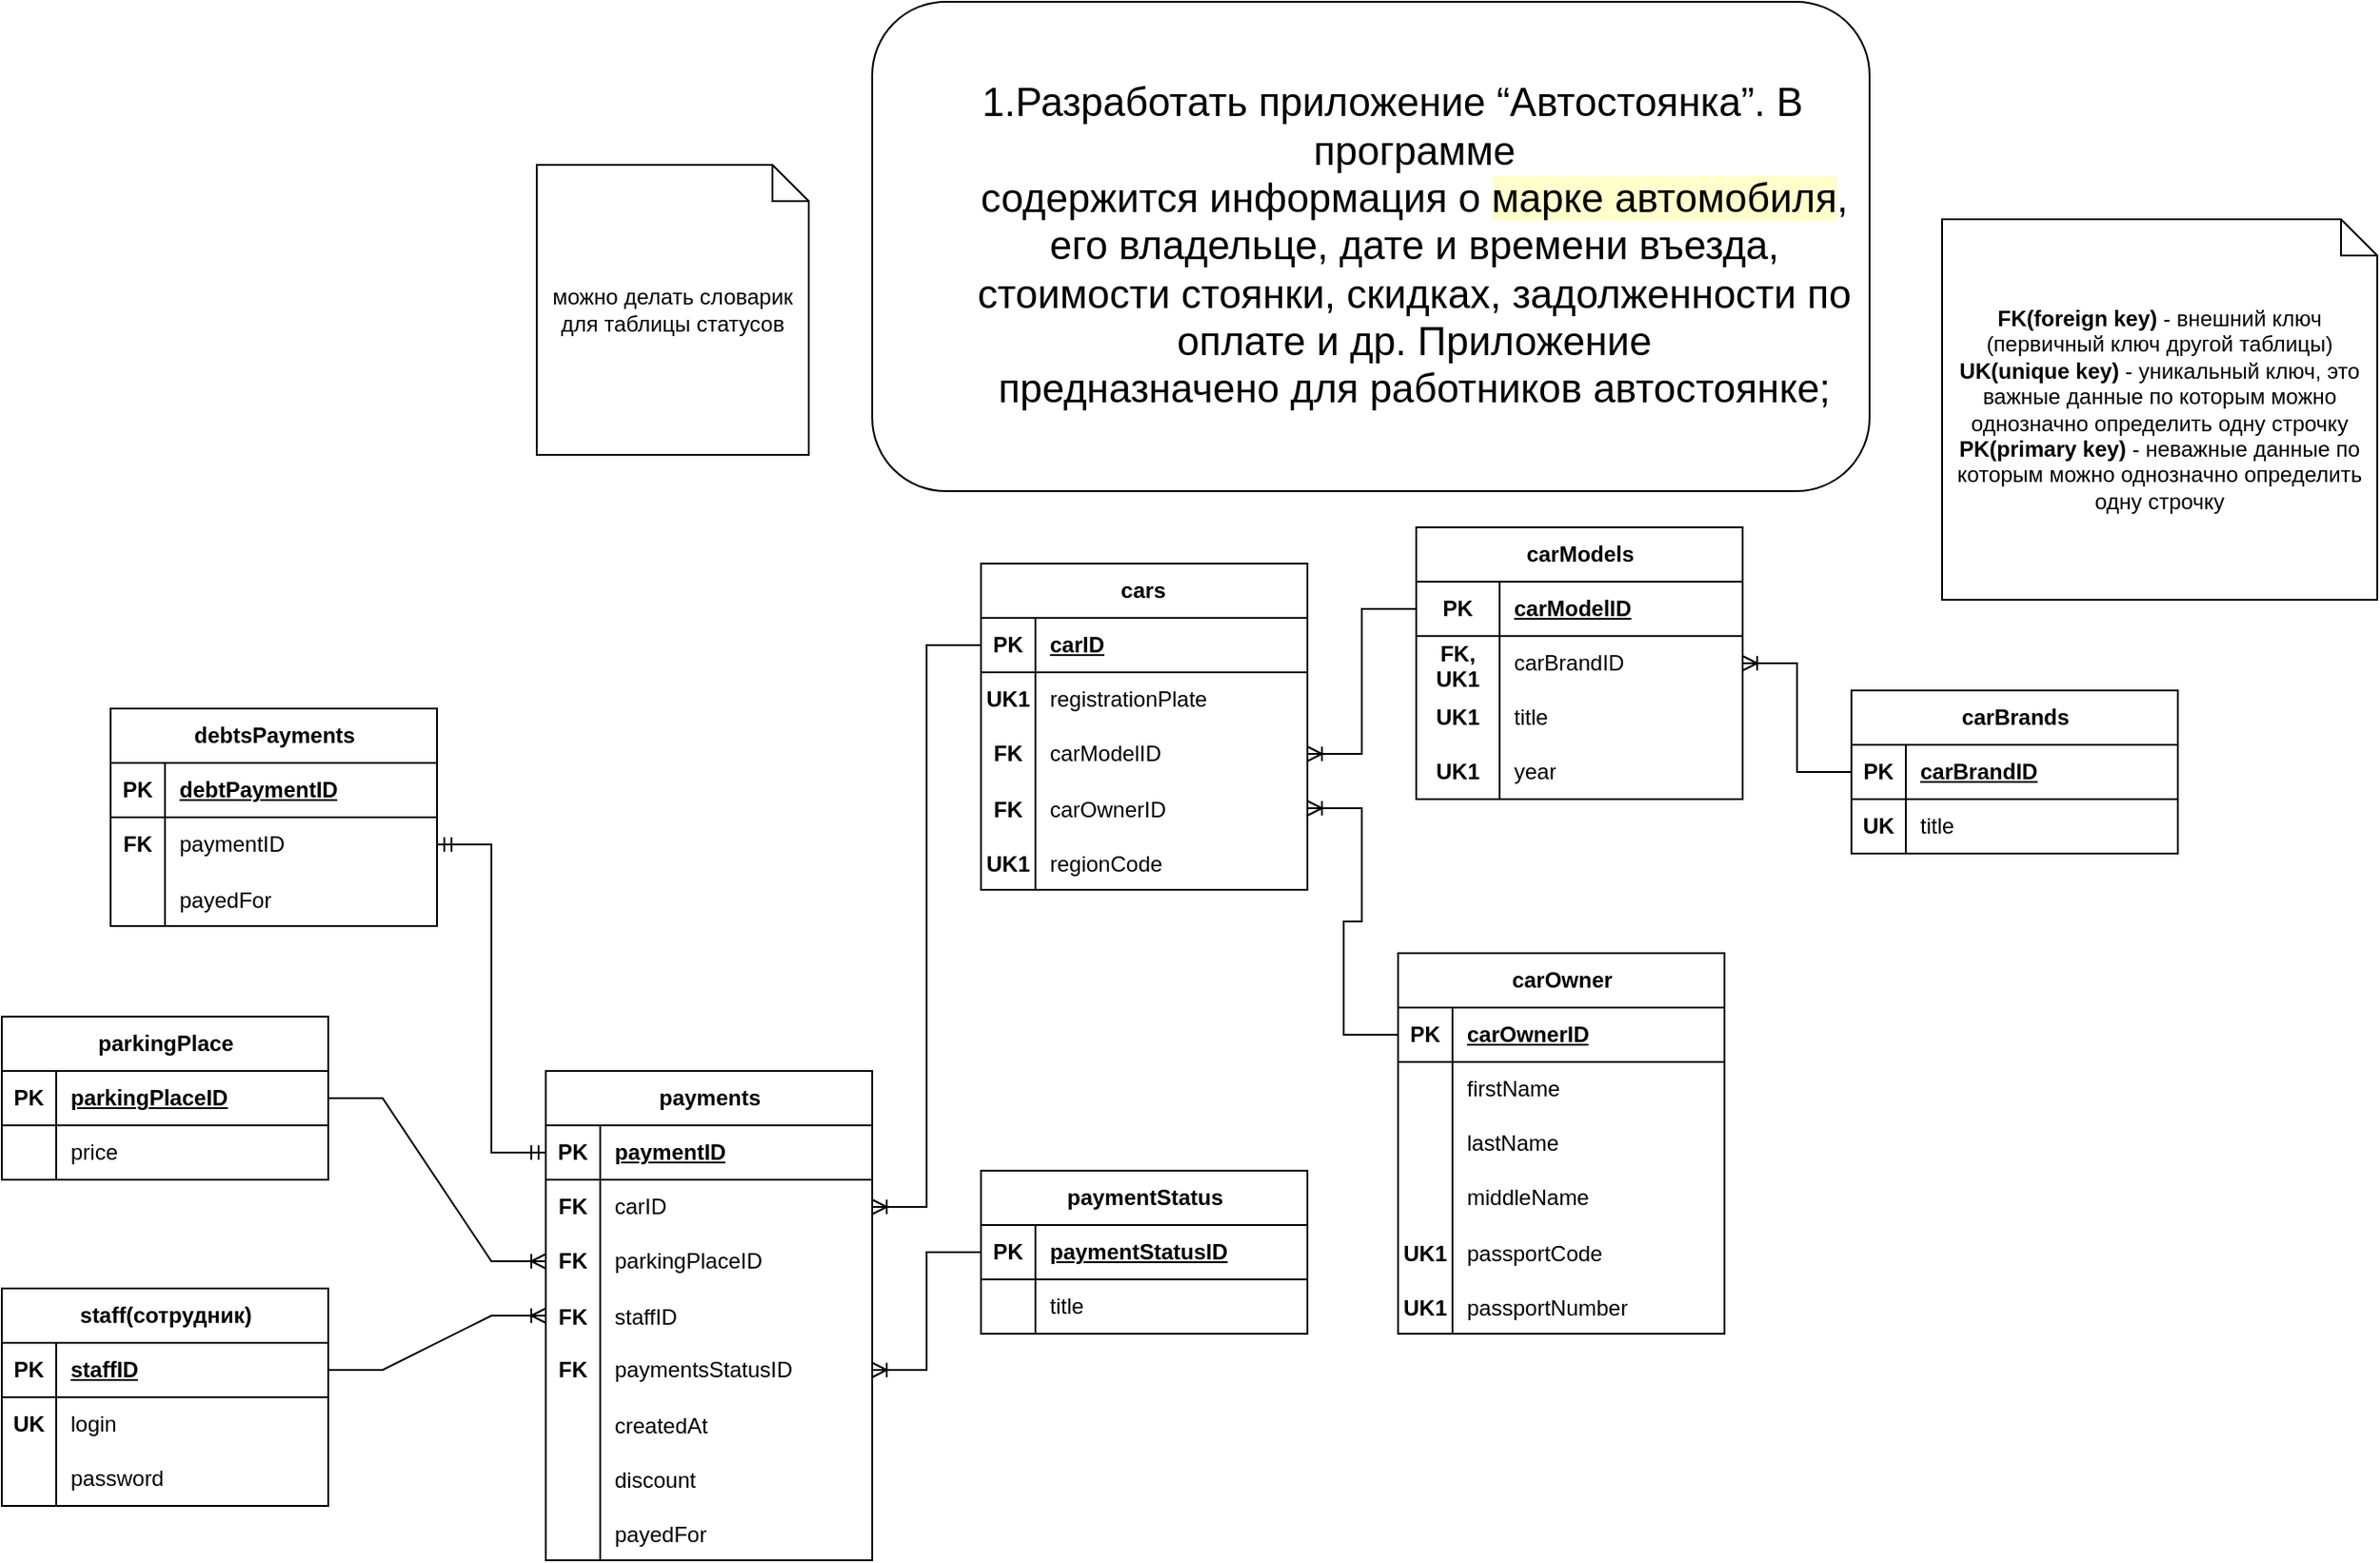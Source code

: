 <mxfile version="22.0.3" type="device">
  <diagram name="Page-1" id="e56a1550-8fbb-45ad-956c-1786394a9013">
    <mxGraphModel dx="1434" dy="1704" grid="1" gridSize="10" guides="1" tooltips="1" connect="1" arrows="1" fold="1" page="1" pageScale="1" pageWidth="1100" pageHeight="850" background="none" math="0" shadow="0">
      <root>
        <mxCell id="0" />
        <mxCell id="1" parent="0" />
        <mxCell id="kIcougJ5383hobVm4qqU-5" value="staff(сотрудник)" style="shape=table;startSize=30;container=1;collapsible=1;childLayout=tableLayout;fixedRows=1;rowLines=0;fontStyle=1;align=center;resizeLast=1;html=1;" vertex="1" parent="1">
          <mxGeometry x="70" y="610" width="180" height="120" as="geometry" />
        </mxCell>
        <mxCell id="kIcougJ5383hobVm4qqU-6" value="" style="shape=tableRow;horizontal=0;startSize=0;swimlaneHead=0;swimlaneBody=0;fillColor=none;collapsible=0;dropTarget=0;points=[[0,0.5],[1,0.5]];portConstraint=eastwest;top=0;left=0;right=0;bottom=1;" vertex="1" parent="kIcougJ5383hobVm4qqU-5">
          <mxGeometry y="30" width="180" height="30" as="geometry" />
        </mxCell>
        <mxCell id="kIcougJ5383hobVm4qqU-7" value="PK" style="shape=partialRectangle;connectable=0;fillColor=none;top=0;left=0;bottom=0;right=0;fontStyle=1;overflow=hidden;whiteSpace=wrap;html=1;" vertex="1" parent="kIcougJ5383hobVm4qqU-6">
          <mxGeometry width="30" height="30" as="geometry">
            <mxRectangle width="30" height="30" as="alternateBounds" />
          </mxGeometry>
        </mxCell>
        <mxCell id="kIcougJ5383hobVm4qqU-8" value="staffID" style="shape=partialRectangle;connectable=0;fillColor=none;top=0;left=0;bottom=0;right=0;align=left;spacingLeft=6;fontStyle=5;overflow=hidden;whiteSpace=wrap;html=1;" vertex="1" parent="kIcougJ5383hobVm4qqU-6">
          <mxGeometry x="30" width="150" height="30" as="geometry">
            <mxRectangle width="150" height="30" as="alternateBounds" />
          </mxGeometry>
        </mxCell>
        <mxCell id="kIcougJ5383hobVm4qqU-9" value="" style="shape=tableRow;horizontal=0;startSize=0;swimlaneHead=0;swimlaneBody=0;fillColor=none;collapsible=0;dropTarget=0;points=[[0,0.5],[1,0.5]];portConstraint=eastwest;top=0;left=0;right=0;bottom=0;" vertex="1" parent="kIcougJ5383hobVm4qqU-5">
          <mxGeometry y="60" width="180" height="30" as="geometry" />
        </mxCell>
        <mxCell id="kIcougJ5383hobVm4qqU-10" value="&lt;b&gt;UK&lt;/b&gt;" style="shape=partialRectangle;connectable=0;fillColor=none;top=0;left=0;bottom=0;right=0;editable=1;overflow=hidden;whiteSpace=wrap;html=1;" vertex="1" parent="kIcougJ5383hobVm4qqU-9">
          <mxGeometry width="30" height="30" as="geometry">
            <mxRectangle width="30" height="30" as="alternateBounds" />
          </mxGeometry>
        </mxCell>
        <mxCell id="kIcougJ5383hobVm4qqU-11" value="login&lt;br&gt;" style="shape=partialRectangle;connectable=0;fillColor=none;top=0;left=0;bottom=0;right=0;align=left;spacingLeft=6;overflow=hidden;whiteSpace=wrap;html=1;" vertex="1" parent="kIcougJ5383hobVm4qqU-9">
          <mxGeometry x="30" width="150" height="30" as="geometry">
            <mxRectangle width="150" height="30" as="alternateBounds" />
          </mxGeometry>
        </mxCell>
        <mxCell id="kIcougJ5383hobVm4qqU-15" value="" style="shape=tableRow;horizontal=0;startSize=0;swimlaneHead=0;swimlaneBody=0;fillColor=none;collapsible=0;dropTarget=0;points=[[0,0.5],[1,0.5]];portConstraint=eastwest;top=0;left=0;right=0;bottom=0;" vertex="1" parent="kIcougJ5383hobVm4qqU-5">
          <mxGeometry y="90" width="180" height="30" as="geometry" />
        </mxCell>
        <mxCell id="kIcougJ5383hobVm4qqU-16" value="" style="shape=partialRectangle;connectable=0;fillColor=none;top=0;left=0;bottom=0;right=0;editable=1;overflow=hidden;whiteSpace=wrap;html=1;" vertex="1" parent="kIcougJ5383hobVm4qqU-15">
          <mxGeometry width="30" height="30" as="geometry">
            <mxRectangle width="30" height="30" as="alternateBounds" />
          </mxGeometry>
        </mxCell>
        <mxCell id="kIcougJ5383hobVm4qqU-17" value="password" style="shape=partialRectangle;connectable=0;fillColor=none;top=0;left=0;bottom=0;right=0;align=left;spacingLeft=6;overflow=hidden;whiteSpace=wrap;html=1;" vertex="1" parent="kIcougJ5383hobVm4qqU-15">
          <mxGeometry x="30" width="150" height="30" as="geometry">
            <mxRectangle width="150" height="30" as="alternateBounds" />
          </mxGeometry>
        </mxCell>
        <mxCell id="kIcougJ5383hobVm4qqU-19" value="&lt;p style=&quot;margin-left: 36pt; text-indent: -18pt; font-size: 22px;&quot; class=&quot;MsoNormal&quot;&gt;1.&lt;span style=&quot;background-image: initial; background-position: initial; background-size: initial; background-repeat: initial; background-attachment: initial; background-origin: initial; background-clip: initial;&quot; lang=&quot;ru&quot;&gt;&lt;/span&gt;&lt;span style=&quot;background-image: initial; background-position: initial; background-size: initial; background-repeat: initial; background-attachment: initial; background-origin: initial; background-clip: initial;&quot; lang=&quot;ru&quot;&gt;Разработать приложение “Автостоянка”. В программе&lt;br&gt;содержится информация о &lt;span style=&quot;background-color: rgb(255, 255, 204);&quot;&gt;марке автомобиля&lt;/span&gt;, его владельце, дате и времени въезда,&lt;br&gt;стоимости стоянки, скидках, задолженности по оплате и др. Приложение&lt;br&gt;предназначено для работников автостоянке;&lt;/span&gt;&lt;/p&gt;" style="rounded=1;whiteSpace=wrap;html=1;fillColor=#FFFFFF;" vertex="1" parent="1">
          <mxGeometry x="550" y="-100" width="550" height="270" as="geometry" />
        </mxCell>
        <mxCell id="kIcougJ5383hobVm4qqU-20" value="cars&lt;span style=&quot;white-space: pre;&quot;&gt;&#x9;&lt;/span&gt;" style="shape=table;startSize=30;container=1;collapsible=1;childLayout=tableLayout;fixedRows=1;rowLines=0;fontStyle=1;align=center;resizeLast=1;html=1;" vertex="1" parent="1">
          <mxGeometry x="610" y="210" width="180" height="180" as="geometry" />
        </mxCell>
        <mxCell id="kIcougJ5383hobVm4qqU-21" value="" style="shape=tableRow;horizontal=0;startSize=0;swimlaneHead=0;swimlaneBody=0;fillColor=none;collapsible=0;dropTarget=0;points=[[0,0.5],[1,0.5]];portConstraint=eastwest;top=0;left=0;right=0;bottom=1;" vertex="1" parent="kIcougJ5383hobVm4qqU-20">
          <mxGeometry y="30" width="180" height="30" as="geometry" />
        </mxCell>
        <mxCell id="kIcougJ5383hobVm4qqU-22" value="PK" style="shape=partialRectangle;connectable=0;fillColor=none;top=0;left=0;bottom=0;right=0;fontStyle=1;overflow=hidden;whiteSpace=wrap;html=1;" vertex="1" parent="kIcougJ5383hobVm4qqU-21">
          <mxGeometry width="30" height="30" as="geometry">
            <mxRectangle width="30" height="30" as="alternateBounds" />
          </mxGeometry>
        </mxCell>
        <mxCell id="kIcougJ5383hobVm4qqU-23" value="carID&lt;span style=&quot;white-space: pre;&quot;&gt;&#x9;&lt;/span&gt;&lt;span style=&quot;white-space: pre;&quot;&gt;&#x9;&lt;/span&gt;&lt;span style=&quot;white-space: pre;&quot;&gt;&#x9;&lt;/span&gt;" style="shape=partialRectangle;connectable=0;fillColor=none;top=0;left=0;bottom=0;right=0;align=left;spacingLeft=6;fontStyle=5;overflow=hidden;whiteSpace=wrap;html=1;" vertex="1" parent="kIcougJ5383hobVm4qqU-21">
          <mxGeometry x="30" width="150" height="30" as="geometry">
            <mxRectangle width="150" height="30" as="alternateBounds" />
          </mxGeometry>
        </mxCell>
        <mxCell id="kIcougJ5383hobVm4qqU-24" value="" style="shape=tableRow;horizontal=0;startSize=0;swimlaneHead=0;swimlaneBody=0;fillColor=none;collapsible=0;dropTarget=0;points=[[0,0.5],[1,0.5]];portConstraint=eastwest;top=0;left=0;right=0;bottom=0;" vertex="1" parent="kIcougJ5383hobVm4qqU-20">
          <mxGeometry y="60" width="180" height="30" as="geometry" />
        </mxCell>
        <mxCell id="kIcougJ5383hobVm4qqU-25" value="UK1" style="shape=partialRectangle;connectable=0;fillColor=none;top=0;left=0;bottom=0;right=0;editable=1;overflow=hidden;whiteSpace=wrap;html=1;fontStyle=1" vertex="1" parent="kIcougJ5383hobVm4qqU-24">
          <mxGeometry width="30" height="30" as="geometry">
            <mxRectangle width="30" height="30" as="alternateBounds" />
          </mxGeometry>
        </mxCell>
        <mxCell id="kIcougJ5383hobVm4qqU-26" value="registrationPlate" style="shape=partialRectangle;connectable=0;fillColor=none;top=0;left=0;bottom=0;right=0;align=left;spacingLeft=6;overflow=hidden;whiteSpace=wrap;html=1;" vertex="1" parent="kIcougJ5383hobVm4qqU-24">
          <mxGeometry x="30" width="150" height="30" as="geometry">
            <mxRectangle width="150" height="30" as="alternateBounds" />
          </mxGeometry>
        </mxCell>
        <mxCell id="kIcougJ5383hobVm4qqU-27" value="" style="shape=tableRow;horizontal=0;startSize=0;swimlaneHead=0;swimlaneBody=0;fillColor=none;collapsible=0;dropTarget=0;points=[[0,0.5],[1,0.5]];portConstraint=eastwest;top=0;left=0;right=0;bottom=0;" vertex="1" parent="kIcougJ5383hobVm4qqU-20">
          <mxGeometry y="90" width="180" height="30" as="geometry" />
        </mxCell>
        <mxCell id="kIcougJ5383hobVm4qqU-28" value="&lt;b&gt;FK&lt;/b&gt;" style="shape=partialRectangle;connectable=0;fillColor=none;top=0;left=0;bottom=0;right=0;editable=1;overflow=hidden;whiteSpace=wrap;html=1;" vertex="1" parent="kIcougJ5383hobVm4qqU-27">
          <mxGeometry width="30" height="30" as="geometry">
            <mxRectangle width="30" height="30" as="alternateBounds" />
          </mxGeometry>
        </mxCell>
        <mxCell id="kIcougJ5383hobVm4qqU-29" value="carModelID" style="shape=partialRectangle;connectable=0;fillColor=none;top=0;left=0;bottom=0;right=0;align=left;spacingLeft=6;overflow=hidden;whiteSpace=wrap;html=1;" vertex="1" parent="kIcougJ5383hobVm4qqU-27">
          <mxGeometry x="30" width="150" height="30" as="geometry">
            <mxRectangle width="150" height="30" as="alternateBounds" />
          </mxGeometry>
        </mxCell>
        <mxCell id="kIcougJ5383hobVm4qqU-123" value="" style="shape=tableRow;horizontal=0;startSize=0;swimlaneHead=0;swimlaneBody=0;fillColor=none;collapsible=0;dropTarget=0;points=[[0,0.5],[1,0.5]];portConstraint=eastwest;top=0;left=0;right=0;bottom=0;" vertex="1" parent="kIcougJ5383hobVm4qqU-20">
          <mxGeometry y="120" width="180" height="30" as="geometry" />
        </mxCell>
        <mxCell id="kIcougJ5383hobVm4qqU-124" value="FK" style="shape=partialRectangle;connectable=0;fillColor=none;top=0;left=0;bottom=0;right=0;editable=1;overflow=hidden;fontStyle=1" vertex="1" parent="kIcougJ5383hobVm4qqU-123">
          <mxGeometry width="30" height="30" as="geometry">
            <mxRectangle width="30" height="30" as="alternateBounds" />
          </mxGeometry>
        </mxCell>
        <mxCell id="kIcougJ5383hobVm4qqU-125" value="carOwnerID" style="shape=partialRectangle;connectable=0;fillColor=none;top=0;left=0;bottom=0;right=0;align=left;spacingLeft=6;overflow=hidden;" vertex="1" parent="kIcougJ5383hobVm4qqU-123">
          <mxGeometry x="30" width="150" height="30" as="geometry">
            <mxRectangle width="150" height="30" as="alternateBounds" />
          </mxGeometry>
        </mxCell>
        <mxCell id="kIcougJ5383hobVm4qqU-273" value="" style="shape=tableRow;horizontal=0;startSize=0;swimlaneHead=0;swimlaneBody=0;fillColor=none;collapsible=0;dropTarget=0;points=[[0,0.5],[1,0.5]];portConstraint=eastwest;top=0;left=0;right=0;bottom=0;" vertex="1" parent="kIcougJ5383hobVm4qqU-20">
          <mxGeometry y="150" width="180" height="30" as="geometry" />
        </mxCell>
        <mxCell id="kIcougJ5383hobVm4qqU-274" value="UK1" style="shape=partialRectangle;connectable=0;fillColor=none;top=0;left=0;bottom=0;right=0;editable=1;overflow=hidden;fontStyle=1" vertex="1" parent="kIcougJ5383hobVm4qqU-273">
          <mxGeometry width="30" height="30" as="geometry">
            <mxRectangle width="30" height="30" as="alternateBounds" />
          </mxGeometry>
        </mxCell>
        <mxCell id="kIcougJ5383hobVm4qqU-275" value="regionCode" style="shape=partialRectangle;connectable=0;fillColor=none;top=0;left=0;bottom=0;right=0;align=left;spacingLeft=6;overflow=hidden;" vertex="1" parent="kIcougJ5383hobVm4qqU-273">
          <mxGeometry x="30" width="150" height="30" as="geometry">
            <mxRectangle width="150" height="30" as="alternateBounds" />
          </mxGeometry>
        </mxCell>
        <mxCell id="kIcougJ5383hobVm4qqU-33" value="carModels" style="shape=table;startSize=30;container=1;collapsible=1;childLayout=tableLayout;fixedRows=1;rowLines=0;fontStyle=1;align=center;resizeLast=1;html=1;" vertex="1" parent="1">
          <mxGeometry x="850" y="190" width="180" height="150" as="geometry" />
        </mxCell>
        <mxCell id="kIcougJ5383hobVm4qqU-34" value="" style="shape=tableRow;horizontal=0;startSize=0;swimlaneHead=0;swimlaneBody=0;fillColor=none;collapsible=0;dropTarget=0;points=[[0,0.5],[1,0.5]];portConstraint=eastwest;top=0;left=0;right=0;bottom=1;" vertex="1" parent="kIcougJ5383hobVm4qqU-33">
          <mxGeometry y="30" width="180" height="30" as="geometry" />
        </mxCell>
        <mxCell id="kIcougJ5383hobVm4qqU-35" value="PK" style="shape=partialRectangle;connectable=0;fillColor=none;top=0;left=0;bottom=0;right=0;fontStyle=1;overflow=hidden;whiteSpace=wrap;html=1;" vertex="1" parent="kIcougJ5383hobVm4qqU-34">
          <mxGeometry width="46.0" height="30" as="geometry">
            <mxRectangle width="46.0" height="30" as="alternateBounds" />
          </mxGeometry>
        </mxCell>
        <mxCell id="kIcougJ5383hobVm4qqU-36" value="carModelID" style="shape=partialRectangle;connectable=0;fillColor=none;top=0;left=0;bottom=0;right=0;align=left;spacingLeft=6;fontStyle=5;overflow=hidden;whiteSpace=wrap;html=1;" vertex="1" parent="kIcougJ5383hobVm4qqU-34">
          <mxGeometry x="46.0" width="134.0" height="30" as="geometry">
            <mxRectangle width="134.0" height="30" as="alternateBounds" />
          </mxGeometry>
        </mxCell>
        <mxCell id="kIcougJ5383hobVm4qqU-37" value="" style="shape=tableRow;horizontal=0;startSize=0;swimlaneHead=0;swimlaneBody=0;fillColor=none;collapsible=0;dropTarget=0;points=[[0,0.5],[1,0.5]];portConstraint=eastwest;top=0;left=0;right=0;bottom=0;" vertex="1" parent="kIcougJ5383hobVm4qqU-33">
          <mxGeometry y="60" width="180" height="30" as="geometry" />
        </mxCell>
        <mxCell id="kIcougJ5383hobVm4qqU-38" value="&lt;b&gt;FK, UK1&lt;/b&gt;" style="shape=partialRectangle;connectable=0;fillColor=none;top=0;left=0;bottom=0;right=0;editable=1;overflow=hidden;whiteSpace=wrap;html=1;" vertex="1" parent="kIcougJ5383hobVm4qqU-37">
          <mxGeometry width="46.0" height="30" as="geometry">
            <mxRectangle width="46.0" height="30" as="alternateBounds" />
          </mxGeometry>
        </mxCell>
        <mxCell id="kIcougJ5383hobVm4qqU-39" value="carBrandID" style="shape=partialRectangle;connectable=0;fillColor=none;top=0;left=0;bottom=0;right=0;align=left;spacingLeft=6;overflow=hidden;whiteSpace=wrap;html=1;" vertex="1" parent="kIcougJ5383hobVm4qqU-37">
          <mxGeometry x="46.0" width="134.0" height="30" as="geometry">
            <mxRectangle width="134.0" height="30" as="alternateBounds" />
          </mxGeometry>
        </mxCell>
        <mxCell id="kIcougJ5383hobVm4qqU-40" value="" style="shape=tableRow;horizontal=0;startSize=0;swimlaneHead=0;swimlaneBody=0;fillColor=none;collapsible=0;dropTarget=0;points=[[0,0.5],[1,0.5]];portConstraint=eastwest;top=0;left=0;right=0;bottom=0;" vertex="1" parent="kIcougJ5383hobVm4qqU-33">
          <mxGeometry y="90" width="180" height="30" as="geometry" />
        </mxCell>
        <mxCell id="kIcougJ5383hobVm4qqU-41" value="&lt;b&gt;UK1&lt;/b&gt;" style="shape=partialRectangle;connectable=0;fillColor=none;top=0;left=0;bottom=0;right=0;editable=1;overflow=hidden;whiteSpace=wrap;html=1;" vertex="1" parent="kIcougJ5383hobVm4qqU-40">
          <mxGeometry width="46.0" height="30" as="geometry">
            <mxRectangle width="46.0" height="30" as="alternateBounds" />
          </mxGeometry>
        </mxCell>
        <mxCell id="kIcougJ5383hobVm4qqU-42" value="title" style="shape=partialRectangle;connectable=0;fillColor=none;top=0;left=0;bottom=0;right=0;align=left;spacingLeft=6;overflow=hidden;whiteSpace=wrap;html=1;" vertex="1" parent="kIcougJ5383hobVm4qqU-40">
          <mxGeometry x="46.0" width="134.0" height="30" as="geometry">
            <mxRectangle width="134.0" height="30" as="alternateBounds" />
          </mxGeometry>
        </mxCell>
        <mxCell id="kIcougJ5383hobVm4qqU-43" value="" style="shape=tableRow;horizontal=0;startSize=0;swimlaneHead=0;swimlaneBody=0;fillColor=none;collapsible=0;dropTarget=0;points=[[0,0.5],[1,0.5]];portConstraint=eastwest;top=0;left=0;right=0;bottom=0;" vertex="1" parent="kIcougJ5383hobVm4qqU-33">
          <mxGeometry y="120" width="180" height="30" as="geometry" />
        </mxCell>
        <mxCell id="kIcougJ5383hobVm4qqU-44" value="&lt;b&gt;UK1&lt;/b&gt;" style="shape=partialRectangle;connectable=0;fillColor=none;top=0;left=0;bottom=0;right=0;editable=1;overflow=hidden;whiteSpace=wrap;html=1;" vertex="1" parent="kIcougJ5383hobVm4qqU-43">
          <mxGeometry width="46.0" height="30" as="geometry">
            <mxRectangle width="46.0" height="30" as="alternateBounds" />
          </mxGeometry>
        </mxCell>
        <mxCell id="kIcougJ5383hobVm4qqU-45" value="year" style="shape=partialRectangle;connectable=0;fillColor=none;top=0;left=0;bottom=0;right=0;align=left;spacingLeft=6;overflow=hidden;whiteSpace=wrap;html=1;" vertex="1" parent="kIcougJ5383hobVm4qqU-43">
          <mxGeometry x="46.0" width="134.0" height="30" as="geometry">
            <mxRectangle width="134.0" height="30" as="alternateBounds" />
          </mxGeometry>
        </mxCell>
        <mxCell id="kIcougJ5383hobVm4qqU-46" value="carBrands" style="shape=table;startSize=30;container=1;collapsible=1;childLayout=tableLayout;fixedRows=1;rowLines=0;fontStyle=1;align=center;resizeLast=1;html=1;" vertex="1" parent="1">
          <mxGeometry x="1090" y="280" width="180" height="90" as="geometry" />
        </mxCell>
        <mxCell id="kIcougJ5383hobVm4qqU-47" value="" style="shape=tableRow;horizontal=0;startSize=0;swimlaneHead=0;swimlaneBody=0;fillColor=none;collapsible=0;dropTarget=0;points=[[0,0.5],[1,0.5]];portConstraint=eastwest;top=0;left=0;right=0;bottom=1;" vertex="1" parent="kIcougJ5383hobVm4qqU-46">
          <mxGeometry y="30" width="180" height="30" as="geometry" />
        </mxCell>
        <mxCell id="kIcougJ5383hobVm4qqU-48" value="PK" style="shape=partialRectangle;connectable=0;fillColor=none;top=0;left=0;bottom=0;right=0;fontStyle=1;overflow=hidden;whiteSpace=wrap;html=1;" vertex="1" parent="kIcougJ5383hobVm4qqU-47">
          <mxGeometry width="30" height="30" as="geometry">
            <mxRectangle width="30" height="30" as="alternateBounds" />
          </mxGeometry>
        </mxCell>
        <mxCell id="kIcougJ5383hobVm4qqU-49" value="carBrandID" style="shape=partialRectangle;connectable=0;fillColor=none;top=0;left=0;bottom=0;right=0;align=left;spacingLeft=6;fontStyle=5;overflow=hidden;whiteSpace=wrap;html=1;" vertex="1" parent="kIcougJ5383hobVm4qqU-47">
          <mxGeometry x="30" width="150" height="30" as="geometry">
            <mxRectangle width="150" height="30" as="alternateBounds" />
          </mxGeometry>
        </mxCell>
        <mxCell id="kIcougJ5383hobVm4qqU-50" value="" style="shape=tableRow;horizontal=0;startSize=0;swimlaneHead=0;swimlaneBody=0;fillColor=none;collapsible=0;dropTarget=0;points=[[0,0.5],[1,0.5]];portConstraint=eastwest;top=0;left=0;right=0;bottom=0;" vertex="1" parent="kIcougJ5383hobVm4qqU-46">
          <mxGeometry y="60" width="180" height="30" as="geometry" />
        </mxCell>
        <mxCell id="kIcougJ5383hobVm4qqU-51" value="&lt;b&gt;UK&lt;/b&gt;" style="shape=partialRectangle;connectable=0;fillColor=none;top=0;left=0;bottom=0;right=0;editable=1;overflow=hidden;whiteSpace=wrap;html=1;" vertex="1" parent="kIcougJ5383hobVm4qqU-50">
          <mxGeometry width="30" height="30" as="geometry">
            <mxRectangle width="30" height="30" as="alternateBounds" />
          </mxGeometry>
        </mxCell>
        <mxCell id="kIcougJ5383hobVm4qqU-52" value="title" style="shape=partialRectangle;connectable=0;fillColor=none;top=0;left=0;bottom=0;right=0;align=left;spacingLeft=6;overflow=hidden;whiteSpace=wrap;html=1;" vertex="1" parent="kIcougJ5383hobVm4qqU-50">
          <mxGeometry x="30" width="150" height="30" as="geometry">
            <mxRectangle width="150" height="30" as="alternateBounds" />
          </mxGeometry>
        </mxCell>
        <mxCell id="kIcougJ5383hobVm4qqU-63" value="" style="edgeStyle=entityRelationEdgeStyle;fontSize=12;html=1;endArrow=ERoneToMany;rounded=0;exitX=0;exitY=0.5;exitDx=0;exitDy=0;entryX=1;entryY=0.5;entryDx=0;entryDy=0;" edge="1" parent="1" source="kIcougJ5383hobVm4qqU-47" target="kIcougJ5383hobVm4qqU-37">
          <mxGeometry width="100" height="100" relative="1" as="geometry">
            <mxPoint x="1010" y="370" as="sourcePoint" />
            <mxPoint x="930" y="600" as="targetPoint" />
            <Array as="points">
              <mxPoint x="1080" y="720" />
              <mxPoint x="950" y="430" />
              <mxPoint x="1000" y="445" />
              <mxPoint x="960" y="425" />
              <mxPoint x="990" y="425" />
            </Array>
          </mxGeometry>
        </mxCell>
        <mxCell id="kIcougJ5383hobVm4qqU-64" value="" style="edgeStyle=entityRelationEdgeStyle;fontSize=12;html=1;endArrow=ERoneToMany;rounded=0;entryX=1;entryY=0.5;entryDx=0;entryDy=0;exitX=0;exitY=0.5;exitDx=0;exitDy=0;" edge="1" parent="1" source="kIcougJ5383hobVm4qqU-34" target="kIcougJ5383hobVm4qqU-27">
          <mxGeometry width="100" height="100" relative="1" as="geometry">
            <mxPoint x="770" y="370" as="sourcePoint" />
            <mxPoint x="870" y="270" as="targetPoint" />
          </mxGeometry>
        </mxCell>
        <mxCell id="kIcougJ5383hobVm4qqU-65" value="carOwner" style="shape=table;startSize=30;container=1;collapsible=1;childLayout=tableLayout;fixedRows=1;rowLines=0;fontStyle=1;align=center;resizeLast=1;html=1;" vertex="1" parent="1">
          <mxGeometry x="840" y="425" width="180" height="210" as="geometry" />
        </mxCell>
        <mxCell id="kIcougJ5383hobVm4qqU-66" value="" style="shape=tableRow;horizontal=0;startSize=0;swimlaneHead=0;swimlaneBody=0;fillColor=none;collapsible=0;dropTarget=0;points=[[0,0.5],[1,0.5]];portConstraint=eastwest;top=0;left=0;right=0;bottom=1;" vertex="1" parent="kIcougJ5383hobVm4qqU-65">
          <mxGeometry y="30" width="180" height="30" as="geometry" />
        </mxCell>
        <mxCell id="kIcougJ5383hobVm4qqU-67" value="PK" style="shape=partialRectangle;connectable=0;fillColor=none;top=0;left=0;bottom=0;right=0;fontStyle=1;overflow=hidden;whiteSpace=wrap;html=1;" vertex="1" parent="kIcougJ5383hobVm4qqU-66">
          <mxGeometry width="30" height="30" as="geometry">
            <mxRectangle width="30" height="30" as="alternateBounds" />
          </mxGeometry>
        </mxCell>
        <mxCell id="kIcougJ5383hobVm4qqU-68" value="carOwnerID" style="shape=partialRectangle;connectable=0;fillColor=none;top=0;left=0;bottom=0;right=0;align=left;spacingLeft=6;fontStyle=5;overflow=hidden;whiteSpace=wrap;html=1;" vertex="1" parent="kIcougJ5383hobVm4qqU-66">
          <mxGeometry x="30" width="150" height="30" as="geometry">
            <mxRectangle width="150" height="30" as="alternateBounds" />
          </mxGeometry>
        </mxCell>
        <mxCell id="kIcougJ5383hobVm4qqU-69" value="" style="shape=tableRow;horizontal=0;startSize=0;swimlaneHead=0;swimlaneBody=0;fillColor=none;collapsible=0;dropTarget=0;points=[[0,0.5],[1,0.5]];portConstraint=eastwest;top=0;left=0;right=0;bottom=0;" vertex="1" parent="kIcougJ5383hobVm4qqU-65">
          <mxGeometry y="60" width="180" height="30" as="geometry" />
        </mxCell>
        <mxCell id="kIcougJ5383hobVm4qqU-70" value="" style="shape=partialRectangle;connectable=0;fillColor=none;top=0;left=0;bottom=0;right=0;editable=1;overflow=hidden;whiteSpace=wrap;html=1;" vertex="1" parent="kIcougJ5383hobVm4qqU-69">
          <mxGeometry width="30" height="30" as="geometry">
            <mxRectangle width="30" height="30" as="alternateBounds" />
          </mxGeometry>
        </mxCell>
        <mxCell id="kIcougJ5383hobVm4qqU-71" value="firstName" style="shape=partialRectangle;connectable=0;fillColor=none;top=0;left=0;bottom=0;right=0;align=left;spacingLeft=6;overflow=hidden;whiteSpace=wrap;html=1;" vertex="1" parent="kIcougJ5383hobVm4qqU-69">
          <mxGeometry x="30" width="150" height="30" as="geometry">
            <mxRectangle width="150" height="30" as="alternateBounds" />
          </mxGeometry>
        </mxCell>
        <mxCell id="kIcougJ5383hobVm4qqU-72" value="" style="shape=tableRow;horizontal=0;startSize=0;swimlaneHead=0;swimlaneBody=0;fillColor=none;collapsible=0;dropTarget=0;points=[[0,0.5],[1,0.5]];portConstraint=eastwest;top=0;left=0;right=0;bottom=0;" vertex="1" parent="kIcougJ5383hobVm4qqU-65">
          <mxGeometry y="90" width="180" height="30" as="geometry" />
        </mxCell>
        <mxCell id="kIcougJ5383hobVm4qqU-73" value="" style="shape=partialRectangle;connectable=0;fillColor=none;top=0;left=0;bottom=0;right=0;editable=1;overflow=hidden;whiteSpace=wrap;html=1;" vertex="1" parent="kIcougJ5383hobVm4qqU-72">
          <mxGeometry width="30" height="30" as="geometry">
            <mxRectangle width="30" height="30" as="alternateBounds" />
          </mxGeometry>
        </mxCell>
        <mxCell id="kIcougJ5383hobVm4qqU-74" value="lastName" style="shape=partialRectangle;connectable=0;fillColor=none;top=0;left=0;bottom=0;right=0;align=left;spacingLeft=6;overflow=hidden;whiteSpace=wrap;html=1;" vertex="1" parent="kIcougJ5383hobVm4qqU-72">
          <mxGeometry x="30" width="150" height="30" as="geometry">
            <mxRectangle width="150" height="30" as="alternateBounds" />
          </mxGeometry>
        </mxCell>
        <mxCell id="kIcougJ5383hobVm4qqU-75" value="" style="shape=tableRow;horizontal=0;startSize=0;swimlaneHead=0;swimlaneBody=0;fillColor=none;collapsible=0;dropTarget=0;points=[[0,0.5],[1,0.5]];portConstraint=eastwest;top=0;left=0;right=0;bottom=0;" vertex="1" parent="kIcougJ5383hobVm4qqU-65">
          <mxGeometry y="120" width="180" height="30" as="geometry" />
        </mxCell>
        <mxCell id="kIcougJ5383hobVm4qqU-76" value="" style="shape=partialRectangle;connectable=0;fillColor=none;top=0;left=0;bottom=0;right=0;editable=1;overflow=hidden;whiteSpace=wrap;html=1;" vertex="1" parent="kIcougJ5383hobVm4qqU-75">
          <mxGeometry width="30" height="30" as="geometry">
            <mxRectangle width="30" height="30" as="alternateBounds" />
          </mxGeometry>
        </mxCell>
        <mxCell id="kIcougJ5383hobVm4qqU-77" value="middleName" style="shape=partialRectangle;connectable=0;fillColor=none;top=0;left=0;bottom=0;right=0;align=left;spacingLeft=6;overflow=hidden;whiteSpace=wrap;html=1;" vertex="1" parent="kIcougJ5383hobVm4qqU-75">
          <mxGeometry x="30" width="150" height="30" as="geometry">
            <mxRectangle width="150" height="30" as="alternateBounds" />
          </mxGeometry>
        </mxCell>
        <mxCell id="kIcougJ5383hobVm4qqU-84" value="" style="shape=tableRow;horizontal=0;startSize=0;swimlaneHead=0;swimlaneBody=0;fillColor=none;collapsible=0;dropTarget=0;points=[[0,0.5],[1,0.5]];portConstraint=eastwest;top=0;left=0;right=0;bottom=0;" vertex="1" parent="kIcougJ5383hobVm4qqU-65">
          <mxGeometry y="150" width="180" height="30" as="geometry" />
        </mxCell>
        <mxCell id="kIcougJ5383hobVm4qqU-85" value="UK1" style="shape=partialRectangle;connectable=0;fillColor=none;top=0;left=0;bottom=0;right=0;editable=1;overflow=hidden;fontStyle=1" vertex="1" parent="kIcougJ5383hobVm4qqU-84">
          <mxGeometry width="30" height="30" as="geometry">
            <mxRectangle width="30" height="30" as="alternateBounds" />
          </mxGeometry>
        </mxCell>
        <mxCell id="kIcougJ5383hobVm4qqU-86" value="passportCode" style="shape=partialRectangle;connectable=0;fillColor=none;top=0;left=0;bottom=0;right=0;align=left;spacingLeft=6;overflow=hidden;" vertex="1" parent="kIcougJ5383hobVm4qqU-84">
          <mxGeometry x="30" width="150" height="30" as="geometry">
            <mxRectangle width="150" height="30" as="alternateBounds" />
          </mxGeometry>
        </mxCell>
        <mxCell id="kIcougJ5383hobVm4qqU-119" value="" style="shape=tableRow;horizontal=0;startSize=0;swimlaneHead=0;swimlaneBody=0;fillColor=none;collapsible=0;dropTarget=0;points=[[0,0.5],[1,0.5]];portConstraint=eastwest;top=0;left=0;right=0;bottom=0;" vertex="1" parent="kIcougJ5383hobVm4qqU-65">
          <mxGeometry y="180" width="180" height="30" as="geometry" />
        </mxCell>
        <mxCell id="kIcougJ5383hobVm4qqU-120" value="UK1" style="shape=partialRectangle;connectable=0;fillColor=none;top=0;left=0;bottom=0;right=0;editable=1;overflow=hidden;fontStyle=1" vertex="1" parent="kIcougJ5383hobVm4qqU-119">
          <mxGeometry width="30" height="30" as="geometry">
            <mxRectangle width="30" height="30" as="alternateBounds" />
          </mxGeometry>
        </mxCell>
        <mxCell id="kIcougJ5383hobVm4qqU-121" value="passportNumber" style="shape=partialRectangle;connectable=0;fillColor=none;top=0;left=0;bottom=0;right=0;align=left;spacingLeft=6;overflow=hidden;" vertex="1" parent="kIcougJ5383hobVm4qqU-119">
          <mxGeometry x="30" width="150" height="30" as="geometry">
            <mxRectangle width="150" height="30" as="alternateBounds" />
          </mxGeometry>
        </mxCell>
        <mxCell id="kIcougJ5383hobVm4qqU-126" value="&lt;b&gt;FK(foreign key)&amp;nbsp;&lt;/b&gt;- внешний ключ (первичный ключ другой таблицы)&lt;br&gt;&lt;b&gt;UK(unique key)&amp;nbsp;&lt;/b&gt;- уникальный ключ, это важные данные по которым можно однозначно определить одну строчку&lt;br&gt;&lt;b&gt;PK(primary key)&amp;nbsp;&lt;/b&gt;- неважные данные по которым можно однозначно определить одну строчку" style="shape=note;size=20;whiteSpace=wrap;html=1;" vertex="1" parent="1">
          <mxGeometry x="1140" y="20" width="240" height="210" as="geometry" />
        </mxCell>
        <mxCell id="kIcougJ5383hobVm4qqU-128" value="" style="edgeStyle=entityRelationEdgeStyle;fontSize=12;html=1;endArrow=ERoneToMany;rounded=0;entryX=1;entryY=0.5;entryDx=0;entryDy=0;" edge="1" parent="1" source="kIcougJ5383hobVm4qqU-66" target="kIcougJ5383hobVm4qqU-123">
          <mxGeometry width="100" height="100" relative="1" as="geometry">
            <mxPoint x="520" y="590" as="sourcePoint" />
            <mxPoint x="620" y="490" as="targetPoint" />
          </mxGeometry>
        </mxCell>
        <mxCell id="kIcougJ5383hobVm4qqU-132" value="parkingPlace" style="shape=table;startSize=30;container=1;collapsible=1;childLayout=tableLayout;fixedRows=1;rowLines=0;fontStyle=1;align=center;resizeLast=1;html=1;" vertex="1" parent="1">
          <mxGeometry x="70" y="460" width="180" height="90" as="geometry" />
        </mxCell>
        <mxCell id="kIcougJ5383hobVm4qqU-133" value="" style="shape=tableRow;horizontal=0;startSize=0;swimlaneHead=0;swimlaneBody=0;fillColor=none;collapsible=0;dropTarget=0;points=[[0,0.5],[1,0.5]];portConstraint=eastwest;top=0;left=0;right=0;bottom=1;" vertex="1" parent="kIcougJ5383hobVm4qqU-132">
          <mxGeometry y="30" width="180" height="30" as="geometry" />
        </mxCell>
        <mxCell id="kIcougJ5383hobVm4qqU-134" value="PK" style="shape=partialRectangle;connectable=0;fillColor=none;top=0;left=0;bottom=0;right=0;fontStyle=1;overflow=hidden;whiteSpace=wrap;html=1;" vertex="1" parent="kIcougJ5383hobVm4qqU-133">
          <mxGeometry width="30" height="30" as="geometry">
            <mxRectangle width="30" height="30" as="alternateBounds" />
          </mxGeometry>
        </mxCell>
        <mxCell id="kIcougJ5383hobVm4qqU-135" value="parkingPlaceID" style="shape=partialRectangle;connectable=0;fillColor=none;top=0;left=0;bottom=0;right=0;align=left;spacingLeft=6;fontStyle=5;overflow=hidden;whiteSpace=wrap;html=1;" vertex="1" parent="kIcougJ5383hobVm4qqU-133">
          <mxGeometry x="30" width="150" height="30" as="geometry">
            <mxRectangle width="150" height="30" as="alternateBounds" />
          </mxGeometry>
        </mxCell>
        <mxCell id="kIcougJ5383hobVm4qqU-136" value="" style="shape=tableRow;horizontal=0;startSize=0;swimlaneHead=0;swimlaneBody=0;fillColor=none;collapsible=0;dropTarget=0;points=[[0,0.5],[1,0.5]];portConstraint=eastwest;top=0;left=0;right=0;bottom=0;" vertex="1" parent="kIcougJ5383hobVm4qqU-132">
          <mxGeometry y="60" width="180" height="30" as="geometry" />
        </mxCell>
        <mxCell id="kIcougJ5383hobVm4qqU-137" value="" style="shape=partialRectangle;connectable=0;fillColor=none;top=0;left=0;bottom=0;right=0;editable=1;overflow=hidden;whiteSpace=wrap;html=1;" vertex="1" parent="kIcougJ5383hobVm4qqU-136">
          <mxGeometry width="30" height="30" as="geometry">
            <mxRectangle width="30" height="30" as="alternateBounds" />
          </mxGeometry>
        </mxCell>
        <mxCell id="kIcougJ5383hobVm4qqU-138" value="price" style="shape=partialRectangle;connectable=0;fillColor=none;top=0;left=0;bottom=0;right=0;align=left;spacingLeft=6;overflow=hidden;whiteSpace=wrap;html=1;" vertex="1" parent="kIcougJ5383hobVm4qqU-136">
          <mxGeometry x="30" width="150" height="30" as="geometry">
            <mxRectangle width="150" height="30" as="alternateBounds" />
          </mxGeometry>
        </mxCell>
        <mxCell id="kIcougJ5383hobVm4qqU-161" value="paymentStatus" style="shape=table;startSize=30;container=1;collapsible=1;childLayout=tableLayout;fixedRows=1;rowLines=0;fontStyle=1;align=center;resizeLast=1;html=1;" vertex="1" parent="1">
          <mxGeometry x="610" y="545" width="180" height="90" as="geometry" />
        </mxCell>
        <mxCell id="kIcougJ5383hobVm4qqU-162" value="" style="shape=tableRow;horizontal=0;startSize=0;swimlaneHead=0;swimlaneBody=0;fillColor=none;collapsible=0;dropTarget=0;points=[[0,0.5],[1,0.5]];portConstraint=eastwest;top=0;left=0;right=0;bottom=1;" vertex="1" parent="kIcougJ5383hobVm4qqU-161">
          <mxGeometry y="30" width="180" height="30" as="geometry" />
        </mxCell>
        <mxCell id="kIcougJ5383hobVm4qqU-163" value="PK" style="shape=partialRectangle;connectable=0;fillColor=none;top=0;left=0;bottom=0;right=0;fontStyle=1;overflow=hidden;whiteSpace=wrap;html=1;" vertex="1" parent="kIcougJ5383hobVm4qqU-162">
          <mxGeometry width="30" height="30" as="geometry">
            <mxRectangle width="30" height="30" as="alternateBounds" />
          </mxGeometry>
        </mxCell>
        <mxCell id="kIcougJ5383hobVm4qqU-164" value="paymentStatusID" style="shape=partialRectangle;connectable=0;fillColor=none;top=0;left=0;bottom=0;right=0;align=left;spacingLeft=6;fontStyle=5;overflow=hidden;whiteSpace=wrap;html=1;" vertex="1" parent="kIcougJ5383hobVm4qqU-162">
          <mxGeometry x="30" width="150" height="30" as="geometry">
            <mxRectangle width="150" height="30" as="alternateBounds" />
          </mxGeometry>
        </mxCell>
        <mxCell id="kIcougJ5383hobVm4qqU-165" value="" style="shape=tableRow;horizontal=0;startSize=0;swimlaneHead=0;swimlaneBody=0;fillColor=none;collapsible=0;dropTarget=0;points=[[0,0.5],[1,0.5]];portConstraint=eastwest;top=0;left=0;right=0;bottom=0;" vertex="1" parent="kIcougJ5383hobVm4qqU-161">
          <mxGeometry y="60" width="180" height="30" as="geometry" />
        </mxCell>
        <mxCell id="kIcougJ5383hobVm4qqU-166" value="" style="shape=partialRectangle;connectable=0;fillColor=none;top=0;left=0;bottom=0;right=0;editable=1;overflow=hidden;whiteSpace=wrap;html=1;" vertex="1" parent="kIcougJ5383hobVm4qqU-165">
          <mxGeometry width="30" height="30" as="geometry">
            <mxRectangle width="30" height="30" as="alternateBounds" />
          </mxGeometry>
        </mxCell>
        <mxCell id="kIcougJ5383hobVm4qqU-167" value="title" style="shape=partialRectangle;connectable=0;fillColor=none;top=0;left=0;bottom=0;right=0;align=left;spacingLeft=6;overflow=hidden;whiteSpace=wrap;html=1;" vertex="1" parent="kIcougJ5383hobVm4qqU-165">
          <mxGeometry x="30" width="150" height="30" as="geometry">
            <mxRectangle width="150" height="30" as="alternateBounds" />
          </mxGeometry>
        </mxCell>
        <mxCell id="kIcougJ5383hobVm4qqU-174" value="" style="edgeStyle=entityRelationEdgeStyle;fontSize=12;html=1;endArrow=ERoneToMany;rounded=0;exitX=1;exitY=0.5;exitDx=0;exitDy=0;entryX=0;entryY=0.5;entryDx=0;entryDy=0;" edge="1" parent="1" source="kIcougJ5383hobVm4qqU-133" target="kIcougJ5383hobVm4qqU-193">
          <mxGeometry width="100" height="100" relative="1" as="geometry">
            <mxPoint x="880" y="635" as="sourcePoint" />
            <mxPoint x="700" y="475.0" as="targetPoint" />
          </mxGeometry>
        </mxCell>
        <mxCell id="kIcougJ5383hobVm4qqU-175" value="можно делать словарик для таблицы статусов" style="shape=note;size=20;whiteSpace=wrap;html=1;" vertex="1" parent="1">
          <mxGeometry x="365" y="-10" width="150" height="160" as="geometry" />
        </mxCell>
        <mxCell id="kIcougJ5383hobVm4qqU-186" value="payments" style="shape=table;startSize=30;container=1;collapsible=1;childLayout=tableLayout;fixedRows=1;rowLines=0;fontStyle=1;align=center;resizeLast=1;html=1;" vertex="1" parent="1">
          <mxGeometry x="370" y="490" width="180" height="270" as="geometry" />
        </mxCell>
        <mxCell id="kIcougJ5383hobVm4qqU-187" value="" style="shape=tableRow;horizontal=0;startSize=0;swimlaneHead=0;swimlaneBody=0;fillColor=none;collapsible=0;dropTarget=0;points=[[0,0.5],[1,0.5]];portConstraint=eastwest;top=0;left=0;right=0;bottom=1;" vertex="1" parent="kIcougJ5383hobVm4qqU-186">
          <mxGeometry y="30" width="180" height="30" as="geometry" />
        </mxCell>
        <mxCell id="kIcougJ5383hobVm4qqU-188" value="PK" style="shape=partialRectangle;connectable=0;fillColor=none;top=0;left=0;bottom=0;right=0;fontStyle=1;overflow=hidden;whiteSpace=wrap;html=1;" vertex="1" parent="kIcougJ5383hobVm4qqU-187">
          <mxGeometry width="30" height="30" as="geometry">
            <mxRectangle width="30" height="30" as="alternateBounds" />
          </mxGeometry>
        </mxCell>
        <mxCell id="kIcougJ5383hobVm4qqU-189" value="paymentID" style="shape=partialRectangle;connectable=0;fillColor=none;top=0;left=0;bottom=0;right=0;align=left;spacingLeft=6;fontStyle=5;overflow=hidden;whiteSpace=wrap;html=1;" vertex="1" parent="kIcougJ5383hobVm4qqU-187">
          <mxGeometry x="30" width="150" height="30" as="geometry">
            <mxRectangle width="150" height="30" as="alternateBounds" />
          </mxGeometry>
        </mxCell>
        <mxCell id="kIcougJ5383hobVm4qqU-190" value="" style="shape=tableRow;horizontal=0;startSize=0;swimlaneHead=0;swimlaneBody=0;fillColor=none;collapsible=0;dropTarget=0;points=[[0,0.5],[1,0.5]];portConstraint=eastwest;top=0;left=0;right=0;bottom=0;" vertex="1" parent="kIcougJ5383hobVm4qqU-186">
          <mxGeometry y="60" width="180" height="30" as="geometry" />
        </mxCell>
        <mxCell id="kIcougJ5383hobVm4qqU-191" value="&lt;b&gt;FK&lt;/b&gt;" style="shape=partialRectangle;connectable=0;fillColor=none;top=0;left=0;bottom=0;right=0;editable=1;overflow=hidden;whiteSpace=wrap;html=1;" vertex="1" parent="kIcougJ5383hobVm4qqU-190">
          <mxGeometry width="30" height="30" as="geometry">
            <mxRectangle width="30" height="30" as="alternateBounds" />
          </mxGeometry>
        </mxCell>
        <mxCell id="kIcougJ5383hobVm4qqU-192" value="carID" style="shape=partialRectangle;connectable=0;fillColor=none;top=0;left=0;bottom=0;right=0;align=left;spacingLeft=6;overflow=hidden;whiteSpace=wrap;html=1;" vertex="1" parent="kIcougJ5383hobVm4qqU-190">
          <mxGeometry x="30" width="150" height="30" as="geometry">
            <mxRectangle width="150" height="30" as="alternateBounds" />
          </mxGeometry>
        </mxCell>
        <mxCell id="kIcougJ5383hobVm4qqU-193" value="" style="shape=tableRow;horizontal=0;startSize=0;swimlaneHead=0;swimlaneBody=0;fillColor=none;collapsible=0;dropTarget=0;points=[[0,0.5],[1,0.5]];portConstraint=eastwest;top=0;left=0;right=0;bottom=0;" vertex="1" parent="kIcougJ5383hobVm4qqU-186">
          <mxGeometry y="90" width="180" height="30" as="geometry" />
        </mxCell>
        <mxCell id="kIcougJ5383hobVm4qqU-194" value="&lt;b style=&quot;border-color: var(--border-color);&quot;&gt;FK&lt;/b&gt;" style="shape=partialRectangle;connectable=0;fillColor=none;top=0;left=0;bottom=0;right=0;editable=1;overflow=hidden;whiteSpace=wrap;html=1;" vertex="1" parent="kIcougJ5383hobVm4qqU-193">
          <mxGeometry width="30" height="30" as="geometry">
            <mxRectangle width="30" height="30" as="alternateBounds" />
          </mxGeometry>
        </mxCell>
        <mxCell id="kIcougJ5383hobVm4qqU-195" value="parkingPlaceID" style="shape=partialRectangle;connectable=0;fillColor=none;top=0;left=0;bottom=0;right=0;align=left;spacingLeft=6;overflow=hidden;whiteSpace=wrap;html=1;" vertex="1" parent="kIcougJ5383hobVm4qqU-193">
          <mxGeometry x="30" width="150" height="30" as="geometry">
            <mxRectangle width="150" height="30" as="alternateBounds" />
          </mxGeometry>
        </mxCell>
        <mxCell id="kIcougJ5383hobVm4qqU-201" value="" style="shape=tableRow;horizontal=0;startSize=0;swimlaneHead=0;swimlaneBody=0;fillColor=none;collapsible=0;dropTarget=0;points=[[0,0.5],[1,0.5]];portConstraint=eastwest;top=0;left=0;right=0;bottom=0;" vertex="1" parent="kIcougJ5383hobVm4qqU-186">
          <mxGeometry y="120" width="180" height="30" as="geometry" />
        </mxCell>
        <mxCell id="kIcougJ5383hobVm4qqU-202" value="FK" style="shape=partialRectangle;connectable=0;fillColor=none;top=0;left=0;bottom=0;right=0;editable=1;overflow=hidden;fontStyle=1" vertex="1" parent="kIcougJ5383hobVm4qqU-201">
          <mxGeometry width="30" height="30" as="geometry">
            <mxRectangle width="30" height="30" as="alternateBounds" />
          </mxGeometry>
        </mxCell>
        <mxCell id="kIcougJ5383hobVm4qqU-203" value="staffID" style="shape=partialRectangle;connectable=0;fillColor=none;top=0;left=0;bottom=0;right=0;align=left;spacingLeft=6;overflow=hidden;" vertex="1" parent="kIcougJ5383hobVm4qqU-201">
          <mxGeometry x="30" width="150" height="30" as="geometry">
            <mxRectangle width="150" height="30" as="alternateBounds" />
          </mxGeometry>
        </mxCell>
        <mxCell id="kIcougJ5383hobVm4qqU-196" value="" style="shape=tableRow;horizontal=0;startSize=0;swimlaneHead=0;swimlaneBody=0;fillColor=none;collapsible=0;dropTarget=0;points=[[0,0.5],[1,0.5]];portConstraint=eastwest;top=0;left=0;right=0;bottom=0;" vertex="1" parent="kIcougJ5383hobVm4qqU-186">
          <mxGeometry y="150" width="180" height="30" as="geometry" />
        </mxCell>
        <mxCell id="kIcougJ5383hobVm4qqU-197" value="&lt;b style=&quot;border-color: var(--border-color);&quot;&gt;FK&lt;/b&gt;" style="shape=partialRectangle;connectable=0;fillColor=none;top=0;left=0;bottom=0;right=0;editable=1;overflow=hidden;whiteSpace=wrap;html=1;" vertex="1" parent="kIcougJ5383hobVm4qqU-196">
          <mxGeometry width="30" height="30" as="geometry">
            <mxRectangle width="30" height="30" as="alternateBounds" />
          </mxGeometry>
        </mxCell>
        <mxCell id="kIcougJ5383hobVm4qqU-198" value="paymentsStatusID" style="shape=partialRectangle;connectable=0;fillColor=none;top=0;left=0;bottom=0;right=0;align=left;spacingLeft=6;overflow=hidden;whiteSpace=wrap;html=1;" vertex="1" parent="kIcougJ5383hobVm4qqU-196">
          <mxGeometry x="30" width="150" height="30" as="geometry">
            <mxRectangle width="150" height="30" as="alternateBounds" />
          </mxGeometry>
        </mxCell>
        <mxCell id="kIcougJ5383hobVm4qqU-222" value="" style="shape=tableRow;horizontal=0;startSize=0;swimlaneHead=0;swimlaneBody=0;fillColor=none;collapsible=0;dropTarget=0;points=[[0,0.5],[1,0.5]];portConstraint=eastwest;top=0;left=0;right=0;bottom=0;" vertex="1" parent="kIcougJ5383hobVm4qqU-186">
          <mxGeometry y="180" width="180" height="30" as="geometry" />
        </mxCell>
        <mxCell id="kIcougJ5383hobVm4qqU-223" value="" style="shape=partialRectangle;connectable=0;fillColor=none;top=0;left=0;bottom=0;right=0;editable=1;overflow=hidden;" vertex="1" parent="kIcougJ5383hobVm4qqU-222">
          <mxGeometry width="30" height="30" as="geometry">
            <mxRectangle width="30" height="30" as="alternateBounds" />
          </mxGeometry>
        </mxCell>
        <mxCell id="kIcougJ5383hobVm4qqU-224" value="createdAt" style="shape=partialRectangle;connectable=0;fillColor=none;top=0;left=0;bottom=0;right=0;align=left;spacingLeft=6;overflow=hidden;" vertex="1" parent="kIcougJ5383hobVm4qqU-222">
          <mxGeometry x="30" width="150" height="30" as="geometry">
            <mxRectangle width="150" height="30" as="alternateBounds" />
          </mxGeometry>
        </mxCell>
        <mxCell id="kIcougJ5383hobVm4qqU-219" value="" style="shape=tableRow;horizontal=0;startSize=0;swimlaneHead=0;swimlaneBody=0;fillColor=none;collapsible=0;dropTarget=0;points=[[0,0.5],[1,0.5]];portConstraint=eastwest;top=0;left=0;right=0;bottom=0;" vertex="1" parent="kIcougJ5383hobVm4qqU-186">
          <mxGeometry y="210" width="180" height="30" as="geometry" />
        </mxCell>
        <mxCell id="kIcougJ5383hobVm4qqU-220" value="" style="shape=partialRectangle;connectable=0;fillColor=none;top=0;left=0;bottom=0;right=0;editable=1;overflow=hidden;" vertex="1" parent="kIcougJ5383hobVm4qqU-219">
          <mxGeometry width="30" height="30" as="geometry">
            <mxRectangle width="30" height="30" as="alternateBounds" />
          </mxGeometry>
        </mxCell>
        <mxCell id="kIcougJ5383hobVm4qqU-221" value="discount    " style="shape=partialRectangle;connectable=0;fillColor=none;top=0;left=0;bottom=0;right=0;align=left;spacingLeft=6;overflow=hidden;" vertex="1" parent="kIcougJ5383hobVm4qqU-219">
          <mxGeometry x="30" width="150" height="30" as="geometry">
            <mxRectangle width="150" height="30" as="alternateBounds" />
          </mxGeometry>
        </mxCell>
        <mxCell id="kIcougJ5383hobVm4qqU-225" value="" style="shape=tableRow;horizontal=0;startSize=0;swimlaneHead=0;swimlaneBody=0;fillColor=none;collapsible=0;dropTarget=0;points=[[0,0.5],[1,0.5]];portConstraint=eastwest;top=0;left=0;right=0;bottom=0;" vertex="1" parent="kIcougJ5383hobVm4qqU-186">
          <mxGeometry y="240" width="180" height="30" as="geometry" />
        </mxCell>
        <mxCell id="kIcougJ5383hobVm4qqU-226" value="" style="shape=partialRectangle;connectable=0;fillColor=none;top=0;left=0;bottom=0;right=0;editable=1;overflow=hidden;" vertex="1" parent="kIcougJ5383hobVm4qqU-225">
          <mxGeometry width="30" height="30" as="geometry">
            <mxRectangle width="30" height="30" as="alternateBounds" />
          </mxGeometry>
        </mxCell>
        <mxCell id="kIcougJ5383hobVm4qqU-227" value="payedFor" style="shape=partialRectangle;connectable=0;fillColor=none;top=0;left=0;bottom=0;right=0;align=left;spacingLeft=6;overflow=hidden;" vertex="1" parent="kIcougJ5383hobVm4qqU-225">
          <mxGeometry x="30" width="150" height="30" as="geometry">
            <mxRectangle width="150" height="30" as="alternateBounds" />
          </mxGeometry>
        </mxCell>
        <mxCell id="kIcougJ5383hobVm4qqU-199" value="" style="edgeStyle=entityRelationEdgeStyle;fontSize=12;html=1;endArrow=ERoneToMany;rounded=0;entryX=1;entryY=0.5;entryDx=0;entryDy=0;exitX=0;exitY=0.5;exitDx=0;exitDy=0;" edge="1" parent="1" source="kIcougJ5383hobVm4qqU-162" target="kIcougJ5383hobVm4qqU-196">
          <mxGeometry width="100" height="100" relative="1" as="geometry">
            <mxPoint x="1030" y="780" as="sourcePoint" />
            <mxPoint x="1130" y="680" as="targetPoint" />
          </mxGeometry>
        </mxCell>
        <mxCell id="kIcougJ5383hobVm4qqU-200" value="" style="edgeStyle=entityRelationEdgeStyle;fontSize=12;html=1;endArrow=ERoneToMany;rounded=0;entryX=1;entryY=0.5;entryDx=0;entryDy=0;exitX=0;exitY=0.5;exitDx=0;exitDy=0;" edge="1" parent="1" source="kIcougJ5383hobVm4qqU-21" target="kIcougJ5383hobVm4qqU-190">
          <mxGeometry width="100" height="100" relative="1" as="geometry">
            <mxPoint x="560" y="820" as="sourcePoint" />
            <mxPoint x="660" y="720" as="targetPoint" />
          </mxGeometry>
        </mxCell>
        <mxCell id="kIcougJ5383hobVm4qqU-204" value="" style="edgeStyle=entityRelationEdgeStyle;fontSize=12;html=1;endArrow=ERoneToMany;rounded=0;entryX=0;entryY=0.5;entryDx=0;entryDy=0;exitX=1;exitY=0.5;exitDx=0;exitDy=0;" edge="1" parent="1" source="kIcougJ5383hobVm4qqU-6" target="kIcougJ5383hobVm4qqU-201">
          <mxGeometry width="100" height="100" relative="1" as="geometry">
            <mxPoint x="500" y="590" as="sourcePoint" />
            <mxPoint x="600" y="490" as="targetPoint" />
          </mxGeometry>
        </mxCell>
        <mxCell id="kIcougJ5383hobVm4qqU-228" value="debtsPayments" style="shape=table;startSize=30;container=1;collapsible=1;childLayout=tableLayout;fixedRows=1;rowLines=0;fontStyle=1;align=center;resizeLast=1;html=1;" vertex="1" parent="1">
          <mxGeometry x="130" y="290" width="180" height="120" as="geometry" />
        </mxCell>
        <mxCell id="kIcougJ5383hobVm4qqU-229" value="" style="shape=tableRow;horizontal=0;startSize=0;swimlaneHead=0;swimlaneBody=0;fillColor=none;collapsible=0;dropTarget=0;points=[[0,0.5],[1,0.5]];portConstraint=eastwest;top=0;left=0;right=0;bottom=1;" vertex="1" parent="kIcougJ5383hobVm4qqU-228">
          <mxGeometry y="30" width="180" height="30" as="geometry" />
        </mxCell>
        <mxCell id="kIcougJ5383hobVm4qqU-230" value="PK" style="shape=partialRectangle;connectable=0;fillColor=none;top=0;left=0;bottom=0;right=0;fontStyle=1;overflow=hidden;whiteSpace=wrap;html=1;" vertex="1" parent="kIcougJ5383hobVm4qqU-229">
          <mxGeometry width="30" height="30" as="geometry">
            <mxRectangle width="30" height="30" as="alternateBounds" />
          </mxGeometry>
        </mxCell>
        <mxCell id="kIcougJ5383hobVm4qqU-231" value="debtPaymentID" style="shape=partialRectangle;connectable=0;fillColor=none;top=0;left=0;bottom=0;right=0;align=left;spacingLeft=6;fontStyle=5;overflow=hidden;whiteSpace=wrap;html=1;" vertex="1" parent="kIcougJ5383hobVm4qqU-229">
          <mxGeometry x="30" width="150" height="30" as="geometry">
            <mxRectangle width="150" height="30" as="alternateBounds" />
          </mxGeometry>
        </mxCell>
        <mxCell id="kIcougJ5383hobVm4qqU-232" value="" style="shape=tableRow;horizontal=0;startSize=0;swimlaneHead=0;swimlaneBody=0;fillColor=none;collapsible=0;dropTarget=0;points=[[0,0.5],[1,0.5]];portConstraint=eastwest;top=0;left=0;right=0;bottom=0;" vertex="1" parent="kIcougJ5383hobVm4qqU-228">
          <mxGeometry y="60" width="180" height="30" as="geometry" />
        </mxCell>
        <mxCell id="kIcougJ5383hobVm4qqU-233" value="&lt;b&gt;FK&lt;/b&gt;" style="shape=partialRectangle;connectable=0;fillColor=none;top=0;left=0;bottom=0;right=0;editable=1;overflow=hidden;whiteSpace=wrap;html=1;" vertex="1" parent="kIcougJ5383hobVm4qqU-232">
          <mxGeometry width="30" height="30" as="geometry">
            <mxRectangle width="30" height="30" as="alternateBounds" />
          </mxGeometry>
        </mxCell>
        <mxCell id="kIcougJ5383hobVm4qqU-234" value="paymentID" style="shape=partialRectangle;connectable=0;fillColor=none;top=0;left=0;bottom=0;right=0;align=left;spacingLeft=6;overflow=hidden;whiteSpace=wrap;html=1;" vertex="1" parent="kIcougJ5383hobVm4qqU-232">
          <mxGeometry x="30" width="150" height="30" as="geometry">
            <mxRectangle width="150" height="30" as="alternateBounds" />
          </mxGeometry>
        </mxCell>
        <mxCell id="kIcougJ5383hobVm4qqU-270" value="" style="shape=tableRow;horizontal=0;startSize=0;swimlaneHead=0;swimlaneBody=0;fillColor=none;collapsible=0;dropTarget=0;points=[[0,0.5],[1,0.5]];portConstraint=eastwest;top=0;left=0;right=0;bottom=0;" vertex="1" parent="kIcougJ5383hobVm4qqU-228">
          <mxGeometry y="90" width="180" height="30" as="geometry" />
        </mxCell>
        <mxCell id="kIcougJ5383hobVm4qqU-271" value="" style="shape=partialRectangle;connectable=0;fillColor=none;top=0;left=0;bottom=0;right=0;editable=1;overflow=hidden;" vertex="1" parent="kIcougJ5383hobVm4qqU-270">
          <mxGeometry width="30" height="30" as="geometry">
            <mxRectangle width="30" height="30" as="alternateBounds" />
          </mxGeometry>
        </mxCell>
        <mxCell id="kIcougJ5383hobVm4qqU-272" value="payedFor" style="shape=partialRectangle;connectable=0;fillColor=none;top=0;left=0;bottom=0;right=0;align=left;spacingLeft=6;overflow=hidden;" vertex="1" parent="kIcougJ5383hobVm4qqU-270">
          <mxGeometry x="30" width="150" height="30" as="geometry">
            <mxRectangle width="150" height="30" as="alternateBounds" />
          </mxGeometry>
        </mxCell>
        <mxCell id="kIcougJ5383hobVm4qqU-241" value="" style="edgeStyle=entityRelationEdgeStyle;fontSize=12;html=1;endArrow=ERmandOne;startArrow=ERmandOne;rounded=0;entryX=1;entryY=0.5;entryDx=0;entryDy=0;exitX=0;exitY=0.5;exitDx=0;exitDy=0;" edge="1" parent="1" source="kIcougJ5383hobVm4qqU-187" target="kIcougJ5383hobVm4qqU-232">
          <mxGeometry width="100" height="100" relative="1" as="geometry">
            <mxPoint x="330" y="450" as="sourcePoint" />
            <mxPoint x="300" y="305" as="targetPoint" />
            <Array as="points">
              <mxPoint x="300" y="370" />
            </Array>
          </mxGeometry>
        </mxCell>
      </root>
    </mxGraphModel>
  </diagram>
</mxfile>
